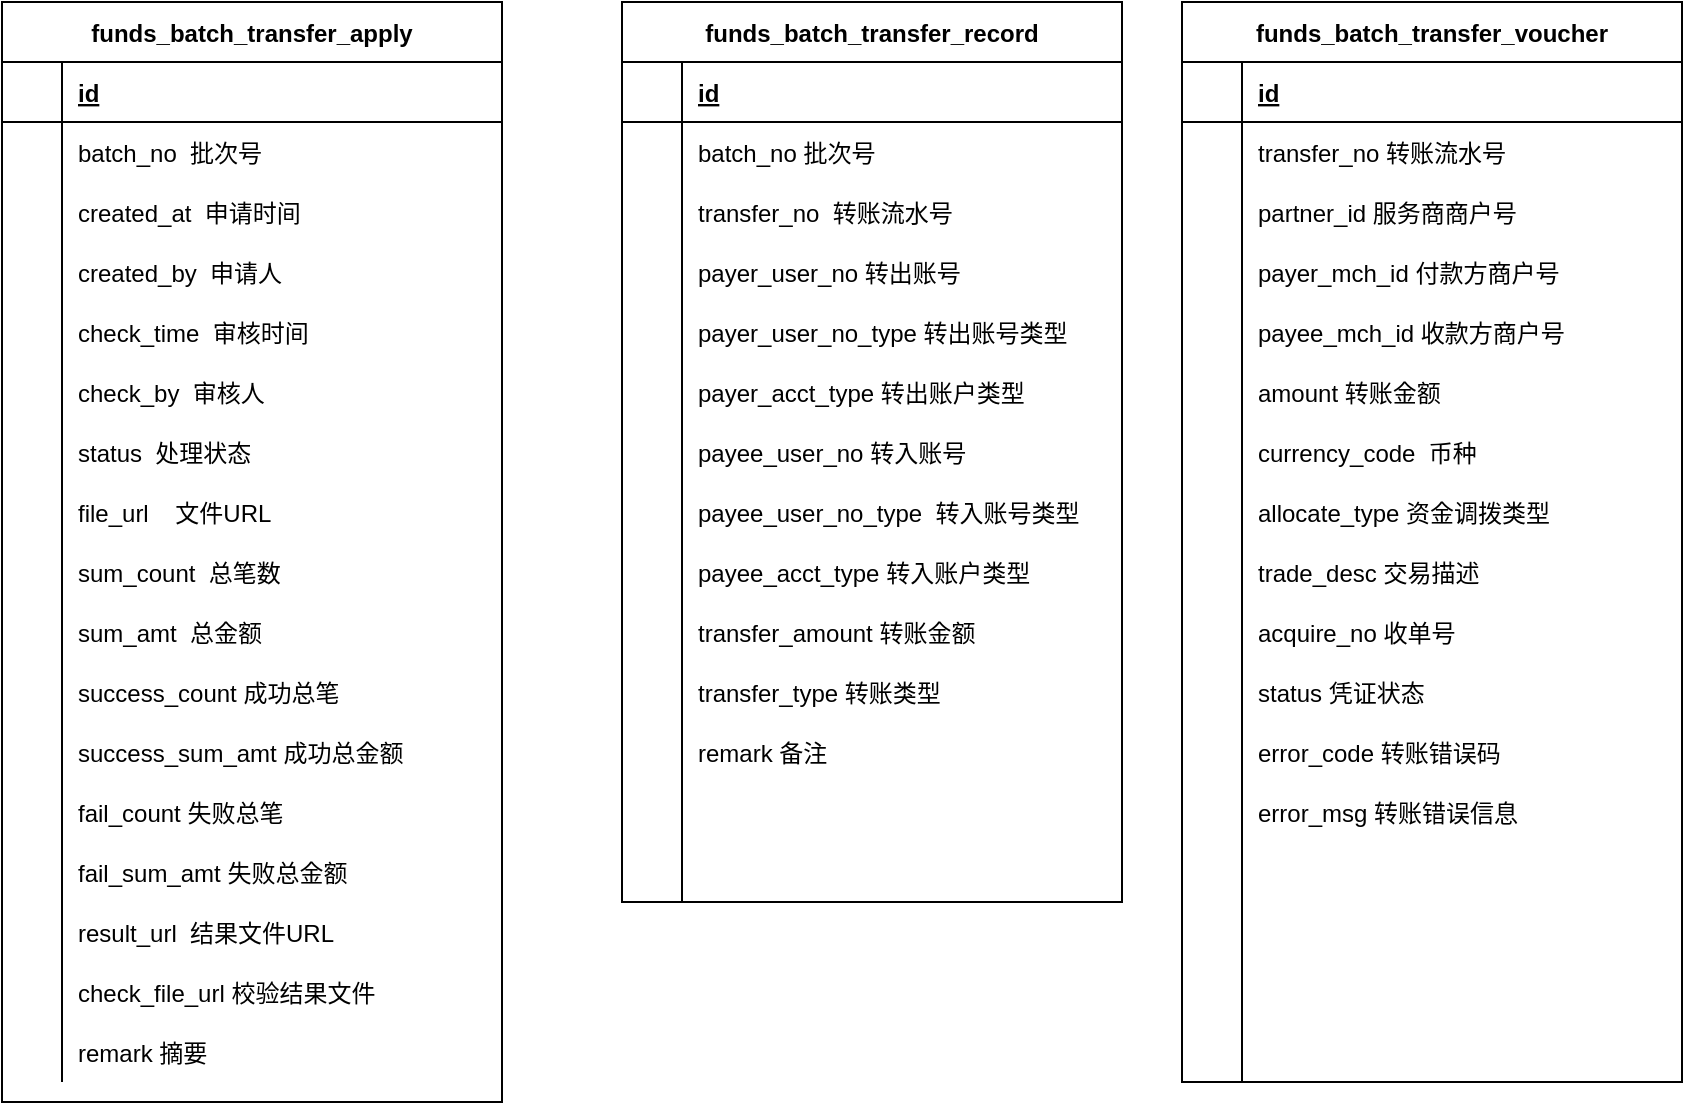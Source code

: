 <mxfile version="13.7.9" type="github">
  <diagram id="R2lEEEUBdFMjLlhIrx00" name="Page-1">
    <mxGraphModel dx="1113" dy="654" grid="1" gridSize="10" guides="1" tooltips="1" connect="1" arrows="1" fold="1" page="1" pageScale="1" pageWidth="850" pageHeight="1100" math="0" shadow="0" extFonts="Permanent Marker^https://fonts.googleapis.com/css?family=Permanent+Marker">
      <root>
        <mxCell id="0" />
        <mxCell id="1" parent="0" />
        <mxCell id="C-vyLk0tnHw3VtMMgP7b-23" value="funds_batch_transfer_apply" style="shape=table;startSize=30;container=1;collapsible=1;childLayout=tableLayout;fixedRows=1;rowLines=0;fontStyle=1;align=center;resizeLast=1;" parent="1" vertex="1">
          <mxGeometry x="80" y="60" width="250" height="550" as="geometry">
            <mxRectangle x="120" y="120" width="190" height="30" as="alternateBounds" />
          </mxGeometry>
        </mxCell>
        <mxCell id="C-vyLk0tnHw3VtMMgP7b-24" value="" style="shape=partialRectangle;collapsible=0;dropTarget=0;pointerEvents=0;fillColor=none;points=[[0,0.5],[1,0.5]];portConstraint=eastwest;top=0;left=0;right=0;bottom=1;" parent="C-vyLk0tnHw3VtMMgP7b-23" vertex="1">
          <mxGeometry y="30" width="250" height="30" as="geometry" />
        </mxCell>
        <mxCell id="C-vyLk0tnHw3VtMMgP7b-25" value="" style="shape=partialRectangle;overflow=hidden;connectable=0;fillColor=none;top=0;left=0;bottom=0;right=0;fontStyle=1;" parent="C-vyLk0tnHw3VtMMgP7b-24" vertex="1">
          <mxGeometry width="30" height="30" as="geometry" />
        </mxCell>
        <mxCell id="C-vyLk0tnHw3VtMMgP7b-26" value="id" style="shape=partialRectangle;overflow=hidden;connectable=0;fillColor=none;top=0;left=0;bottom=0;right=0;align=left;spacingLeft=6;fontStyle=5;" parent="C-vyLk0tnHw3VtMMgP7b-24" vertex="1">
          <mxGeometry x="30" width="220" height="30" as="geometry" />
        </mxCell>
        <mxCell id="C-vyLk0tnHw3VtMMgP7b-27" value="" style="shape=partialRectangle;collapsible=0;dropTarget=0;pointerEvents=0;fillColor=none;points=[[0,0.5],[1,0.5]];portConstraint=eastwest;top=0;left=0;right=0;bottom=0;" parent="C-vyLk0tnHw3VtMMgP7b-23" vertex="1">
          <mxGeometry y="60" width="250" height="30" as="geometry" />
        </mxCell>
        <mxCell id="C-vyLk0tnHw3VtMMgP7b-28" value="" style="shape=partialRectangle;overflow=hidden;connectable=0;fillColor=none;top=0;left=0;bottom=0;right=0;" parent="C-vyLk0tnHw3VtMMgP7b-27" vertex="1">
          <mxGeometry width="30" height="30" as="geometry" />
        </mxCell>
        <mxCell id="C-vyLk0tnHw3VtMMgP7b-29" value="batch_no  批次号" style="shape=partialRectangle;overflow=hidden;connectable=0;fillColor=none;top=0;left=0;bottom=0;right=0;align=left;spacingLeft=6;" parent="C-vyLk0tnHw3VtMMgP7b-27" vertex="1">
          <mxGeometry x="30" width="220" height="30" as="geometry" />
        </mxCell>
        <mxCell id="iPe39iclxT0ddSJGO0Eg-7" value="" style="shape=partialRectangle;collapsible=0;dropTarget=0;pointerEvents=0;fillColor=none;top=0;left=0;bottom=0;right=0;points=[[0,0.5],[1,0.5]];portConstraint=eastwest;" parent="C-vyLk0tnHw3VtMMgP7b-23" vertex="1">
          <mxGeometry y="90" width="250" height="30" as="geometry" />
        </mxCell>
        <mxCell id="iPe39iclxT0ddSJGO0Eg-8" value="" style="shape=partialRectangle;connectable=0;fillColor=none;top=0;left=0;bottom=0;right=0;editable=1;overflow=hidden;" parent="iPe39iclxT0ddSJGO0Eg-7" vertex="1">
          <mxGeometry width="30" height="30" as="geometry" />
        </mxCell>
        <mxCell id="iPe39iclxT0ddSJGO0Eg-9" value="created_at  申请时间" style="shape=partialRectangle;connectable=0;fillColor=none;top=0;left=0;bottom=0;right=0;align=left;spacingLeft=6;overflow=hidden;" parent="iPe39iclxT0ddSJGO0Eg-7" vertex="1">
          <mxGeometry x="30" width="220" height="30" as="geometry" />
        </mxCell>
        <mxCell id="iPe39iclxT0ddSJGO0Eg-15" value="" style="shape=partialRectangle;collapsible=0;dropTarget=0;pointerEvents=0;fillColor=none;top=0;left=0;bottom=0;right=0;points=[[0,0.5],[1,0.5]];portConstraint=eastwest;" parent="C-vyLk0tnHw3VtMMgP7b-23" vertex="1">
          <mxGeometry y="120" width="250" height="30" as="geometry" />
        </mxCell>
        <mxCell id="iPe39iclxT0ddSJGO0Eg-16" value="" style="shape=partialRectangle;connectable=0;fillColor=none;top=0;left=0;bottom=0;right=0;editable=1;overflow=hidden;" parent="iPe39iclxT0ddSJGO0Eg-15" vertex="1">
          <mxGeometry width="30" height="30" as="geometry" />
        </mxCell>
        <mxCell id="iPe39iclxT0ddSJGO0Eg-17" value="created_by  申请人" style="shape=partialRectangle;connectable=0;fillColor=none;top=0;left=0;bottom=0;right=0;align=left;spacingLeft=6;overflow=hidden;" parent="iPe39iclxT0ddSJGO0Eg-15" vertex="1">
          <mxGeometry x="30" width="220" height="30" as="geometry" />
        </mxCell>
        <mxCell id="iPe39iclxT0ddSJGO0Eg-18" value="" style="shape=partialRectangle;collapsible=0;dropTarget=0;pointerEvents=0;fillColor=none;top=0;left=0;bottom=0;right=0;points=[[0,0.5],[1,0.5]];portConstraint=eastwest;" parent="C-vyLk0tnHw3VtMMgP7b-23" vertex="1">
          <mxGeometry y="150" width="250" height="30" as="geometry" />
        </mxCell>
        <mxCell id="iPe39iclxT0ddSJGO0Eg-19" value="" style="shape=partialRectangle;connectable=0;fillColor=none;top=0;left=0;bottom=0;right=0;editable=1;overflow=hidden;" parent="iPe39iclxT0ddSJGO0Eg-18" vertex="1">
          <mxGeometry width="30" height="30" as="geometry" />
        </mxCell>
        <mxCell id="iPe39iclxT0ddSJGO0Eg-20" value="check_time  审核时间" style="shape=partialRectangle;connectable=0;fillColor=none;top=0;left=0;bottom=0;right=0;align=left;spacingLeft=6;overflow=hidden;" parent="iPe39iclxT0ddSJGO0Eg-18" vertex="1">
          <mxGeometry x="30" width="220" height="30" as="geometry" />
        </mxCell>
        <mxCell id="iPe39iclxT0ddSJGO0Eg-25" value="" style="shape=partialRectangle;collapsible=0;dropTarget=0;pointerEvents=0;fillColor=none;top=0;left=0;bottom=0;right=0;points=[[0,0.5],[1,0.5]];portConstraint=eastwest;" parent="C-vyLk0tnHw3VtMMgP7b-23" vertex="1">
          <mxGeometry y="180" width="250" height="30" as="geometry" />
        </mxCell>
        <mxCell id="iPe39iclxT0ddSJGO0Eg-26" value="" style="shape=partialRectangle;connectable=0;fillColor=none;top=0;left=0;bottom=0;right=0;editable=1;overflow=hidden;" parent="iPe39iclxT0ddSJGO0Eg-25" vertex="1">
          <mxGeometry width="30" height="30" as="geometry" />
        </mxCell>
        <mxCell id="iPe39iclxT0ddSJGO0Eg-27" value="check_by  审核人" style="shape=partialRectangle;connectable=0;fillColor=none;top=0;left=0;bottom=0;right=0;align=left;spacingLeft=6;overflow=hidden;" parent="iPe39iclxT0ddSJGO0Eg-25" vertex="1">
          <mxGeometry x="30" width="220" height="30" as="geometry" />
        </mxCell>
        <mxCell id="iPe39iclxT0ddSJGO0Eg-28" value="" style="shape=partialRectangle;collapsible=0;dropTarget=0;pointerEvents=0;fillColor=none;top=0;left=0;bottom=0;right=0;points=[[0,0.5],[1,0.5]];portConstraint=eastwest;" parent="C-vyLk0tnHw3VtMMgP7b-23" vertex="1">
          <mxGeometry y="210" width="250" height="30" as="geometry" />
        </mxCell>
        <mxCell id="iPe39iclxT0ddSJGO0Eg-29" value="" style="shape=partialRectangle;connectable=0;fillColor=none;top=0;left=0;bottom=0;right=0;editable=1;overflow=hidden;" parent="iPe39iclxT0ddSJGO0Eg-28" vertex="1">
          <mxGeometry width="30" height="30" as="geometry" />
        </mxCell>
        <mxCell id="iPe39iclxT0ddSJGO0Eg-30" value="status  处理状态" style="shape=partialRectangle;connectable=0;fillColor=none;top=0;left=0;bottom=0;right=0;align=left;spacingLeft=6;overflow=hidden;" parent="iPe39iclxT0ddSJGO0Eg-28" vertex="1">
          <mxGeometry x="30" width="220" height="30" as="geometry" />
        </mxCell>
        <mxCell id="iPe39iclxT0ddSJGO0Eg-31" value="" style="shape=partialRectangle;collapsible=0;dropTarget=0;pointerEvents=0;fillColor=none;top=0;left=0;bottom=0;right=0;points=[[0,0.5],[1,0.5]];portConstraint=eastwest;" parent="C-vyLk0tnHw3VtMMgP7b-23" vertex="1">
          <mxGeometry y="240" width="250" height="30" as="geometry" />
        </mxCell>
        <mxCell id="iPe39iclxT0ddSJGO0Eg-32" value="" style="shape=partialRectangle;connectable=0;fillColor=none;top=0;left=0;bottom=0;right=0;editable=1;overflow=hidden;" parent="iPe39iclxT0ddSJGO0Eg-31" vertex="1">
          <mxGeometry width="30" height="30" as="geometry" />
        </mxCell>
        <mxCell id="iPe39iclxT0ddSJGO0Eg-33" value="file_url    文件URL" style="shape=partialRectangle;connectable=0;fillColor=none;top=0;left=0;bottom=0;right=0;align=left;spacingLeft=6;overflow=hidden;" parent="iPe39iclxT0ddSJGO0Eg-31" vertex="1">
          <mxGeometry x="30" width="220" height="30" as="geometry" />
        </mxCell>
        <mxCell id="iPe39iclxT0ddSJGO0Eg-34" value="" style="shape=partialRectangle;collapsible=0;dropTarget=0;pointerEvents=0;fillColor=none;top=0;left=0;bottom=0;right=0;points=[[0,0.5],[1,0.5]];portConstraint=eastwest;" parent="C-vyLk0tnHw3VtMMgP7b-23" vertex="1">
          <mxGeometry y="270" width="250" height="30" as="geometry" />
        </mxCell>
        <mxCell id="iPe39iclxT0ddSJGO0Eg-35" value="" style="shape=partialRectangle;connectable=0;fillColor=none;top=0;left=0;bottom=0;right=0;editable=1;overflow=hidden;" parent="iPe39iclxT0ddSJGO0Eg-34" vertex="1">
          <mxGeometry width="30" height="30" as="geometry" />
        </mxCell>
        <mxCell id="iPe39iclxT0ddSJGO0Eg-36" value="sum_count  总笔数" style="shape=partialRectangle;connectable=0;fillColor=none;top=0;left=0;bottom=0;right=0;align=left;spacingLeft=6;overflow=hidden;" parent="iPe39iclxT0ddSJGO0Eg-34" vertex="1">
          <mxGeometry x="30" width="220" height="30" as="geometry" />
        </mxCell>
        <mxCell id="iPe39iclxT0ddSJGO0Eg-37" value="" style="shape=partialRectangle;collapsible=0;dropTarget=0;pointerEvents=0;fillColor=none;top=0;left=0;bottom=0;right=0;points=[[0,0.5],[1,0.5]];portConstraint=eastwest;" parent="C-vyLk0tnHw3VtMMgP7b-23" vertex="1">
          <mxGeometry y="300" width="250" height="30" as="geometry" />
        </mxCell>
        <mxCell id="iPe39iclxT0ddSJGO0Eg-38" value="" style="shape=partialRectangle;connectable=0;fillColor=none;top=0;left=0;bottom=0;right=0;editable=1;overflow=hidden;" parent="iPe39iclxT0ddSJGO0Eg-37" vertex="1">
          <mxGeometry width="30" height="30" as="geometry" />
        </mxCell>
        <mxCell id="iPe39iclxT0ddSJGO0Eg-39" value="sum_amt  总金额" style="shape=partialRectangle;connectable=0;fillColor=none;top=0;left=0;bottom=0;right=0;align=left;spacingLeft=6;overflow=hidden;" parent="iPe39iclxT0ddSJGO0Eg-37" vertex="1">
          <mxGeometry x="30" width="220" height="30" as="geometry" />
        </mxCell>
        <mxCell id="iPe39iclxT0ddSJGO0Eg-129" value="" style="shape=partialRectangle;collapsible=0;dropTarget=0;pointerEvents=0;fillColor=none;top=0;left=0;bottom=0;right=0;points=[[0,0.5],[1,0.5]];portConstraint=eastwest;" parent="C-vyLk0tnHw3VtMMgP7b-23" vertex="1">
          <mxGeometry y="330" width="250" height="30" as="geometry" />
        </mxCell>
        <mxCell id="iPe39iclxT0ddSJGO0Eg-130" value="" style="shape=partialRectangle;connectable=0;fillColor=none;top=0;left=0;bottom=0;right=0;editable=1;overflow=hidden;" parent="iPe39iclxT0ddSJGO0Eg-129" vertex="1">
          <mxGeometry width="30" height="30" as="geometry" />
        </mxCell>
        <mxCell id="iPe39iclxT0ddSJGO0Eg-131" value="success_count 成功总笔" style="shape=partialRectangle;connectable=0;fillColor=none;top=0;left=0;bottom=0;right=0;align=left;spacingLeft=6;overflow=hidden;" parent="iPe39iclxT0ddSJGO0Eg-129" vertex="1">
          <mxGeometry x="30" width="220" height="30" as="geometry" />
        </mxCell>
        <mxCell id="iPe39iclxT0ddSJGO0Eg-132" value="" style="shape=partialRectangle;collapsible=0;dropTarget=0;pointerEvents=0;fillColor=none;top=0;left=0;bottom=0;right=0;points=[[0,0.5],[1,0.5]];portConstraint=eastwest;" parent="C-vyLk0tnHw3VtMMgP7b-23" vertex="1">
          <mxGeometry y="360" width="250" height="30" as="geometry" />
        </mxCell>
        <mxCell id="iPe39iclxT0ddSJGO0Eg-133" value="" style="shape=partialRectangle;connectable=0;fillColor=none;top=0;left=0;bottom=0;right=0;editable=1;overflow=hidden;" parent="iPe39iclxT0ddSJGO0Eg-132" vertex="1">
          <mxGeometry width="30" height="30" as="geometry" />
        </mxCell>
        <mxCell id="iPe39iclxT0ddSJGO0Eg-134" value="success_sum_amt 成功总金额" style="shape=partialRectangle;connectable=0;fillColor=none;top=0;left=0;bottom=0;right=0;align=left;spacingLeft=6;overflow=hidden;" parent="iPe39iclxT0ddSJGO0Eg-132" vertex="1">
          <mxGeometry x="30" width="220" height="30" as="geometry" />
        </mxCell>
        <mxCell id="iPe39iclxT0ddSJGO0Eg-135" value="" style="shape=partialRectangle;collapsible=0;dropTarget=0;pointerEvents=0;fillColor=none;top=0;left=0;bottom=0;right=0;points=[[0,0.5],[1,0.5]];portConstraint=eastwest;" parent="C-vyLk0tnHw3VtMMgP7b-23" vertex="1">
          <mxGeometry y="390" width="250" height="30" as="geometry" />
        </mxCell>
        <mxCell id="iPe39iclxT0ddSJGO0Eg-136" value="" style="shape=partialRectangle;connectable=0;fillColor=none;top=0;left=0;bottom=0;right=0;editable=1;overflow=hidden;" parent="iPe39iclxT0ddSJGO0Eg-135" vertex="1">
          <mxGeometry width="30" height="30" as="geometry" />
        </mxCell>
        <mxCell id="iPe39iclxT0ddSJGO0Eg-137" value="fail_count 失败总笔" style="shape=partialRectangle;connectable=0;fillColor=none;top=0;left=0;bottom=0;right=0;align=left;spacingLeft=6;overflow=hidden;" parent="iPe39iclxT0ddSJGO0Eg-135" vertex="1">
          <mxGeometry x="30" width="220" height="30" as="geometry" />
        </mxCell>
        <mxCell id="iPe39iclxT0ddSJGO0Eg-138" value="" style="shape=partialRectangle;collapsible=0;dropTarget=0;pointerEvents=0;fillColor=none;top=0;left=0;bottom=0;right=0;points=[[0,0.5],[1,0.5]];portConstraint=eastwest;" parent="C-vyLk0tnHw3VtMMgP7b-23" vertex="1">
          <mxGeometry y="420" width="250" height="30" as="geometry" />
        </mxCell>
        <mxCell id="iPe39iclxT0ddSJGO0Eg-139" value="" style="shape=partialRectangle;connectable=0;fillColor=none;top=0;left=0;bottom=0;right=0;editable=1;overflow=hidden;" parent="iPe39iclxT0ddSJGO0Eg-138" vertex="1">
          <mxGeometry width="30" height="30" as="geometry" />
        </mxCell>
        <mxCell id="iPe39iclxT0ddSJGO0Eg-140" value="fail_sum_amt 失败总金额" style="shape=partialRectangle;connectable=0;fillColor=none;top=0;left=0;bottom=0;right=0;align=left;spacingLeft=6;overflow=hidden;" parent="iPe39iclxT0ddSJGO0Eg-138" vertex="1">
          <mxGeometry x="30" width="220" height="30" as="geometry" />
        </mxCell>
        <mxCell id="iPe39iclxT0ddSJGO0Eg-40" value="" style="shape=partialRectangle;collapsible=0;dropTarget=0;pointerEvents=0;fillColor=none;top=0;left=0;bottom=0;right=0;points=[[0,0.5],[1,0.5]];portConstraint=eastwest;" parent="C-vyLk0tnHw3VtMMgP7b-23" vertex="1">
          <mxGeometry y="450" width="250" height="30" as="geometry" />
        </mxCell>
        <mxCell id="iPe39iclxT0ddSJGO0Eg-41" value="" style="shape=partialRectangle;connectable=0;fillColor=none;top=0;left=0;bottom=0;right=0;editable=1;overflow=hidden;" parent="iPe39iclxT0ddSJGO0Eg-40" vertex="1">
          <mxGeometry width="30" height="30" as="geometry" />
        </mxCell>
        <mxCell id="iPe39iclxT0ddSJGO0Eg-42" value="result_url  结果文件URL" style="shape=partialRectangle;connectable=0;fillColor=none;top=0;left=0;bottom=0;right=0;align=left;spacingLeft=6;overflow=hidden;" parent="iPe39iclxT0ddSJGO0Eg-40" vertex="1">
          <mxGeometry x="30" width="220" height="30" as="geometry" />
        </mxCell>
        <mxCell id="T5TAU00CoAL-GJktnxAF-1" value="" style="shape=partialRectangle;collapsible=0;dropTarget=0;pointerEvents=0;fillColor=none;top=0;left=0;bottom=0;right=0;points=[[0,0.5],[1,0.5]];portConstraint=eastwest;" vertex="1" parent="C-vyLk0tnHw3VtMMgP7b-23">
          <mxGeometry y="480" width="250" height="30" as="geometry" />
        </mxCell>
        <mxCell id="T5TAU00CoAL-GJktnxAF-2" value="" style="shape=partialRectangle;connectable=0;fillColor=none;top=0;left=0;bottom=0;right=0;editable=1;overflow=hidden;" vertex="1" parent="T5TAU00CoAL-GJktnxAF-1">
          <mxGeometry width="30" height="30" as="geometry" />
        </mxCell>
        <mxCell id="T5TAU00CoAL-GJktnxAF-3" value="check_file_url 校验结果文件" style="shape=partialRectangle;connectable=0;fillColor=none;top=0;left=0;bottom=0;right=0;align=left;spacingLeft=6;overflow=hidden;" vertex="1" parent="T5TAU00CoAL-GJktnxAF-1">
          <mxGeometry x="30" width="220" height="30" as="geometry" />
        </mxCell>
        <mxCell id="T5TAU00CoAL-GJktnxAF-4" value="" style="shape=partialRectangle;collapsible=0;dropTarget=0;pointerEvents=0;fillColor=none;top=0;left=0;bottom=0;right=0;points=[[0,0.5],[1,0.5]];portConstraint=eastwest;" vertex="1" parent="C-vyLk0tnHw3VtMMgP7b-23">
          <mxGeometry y="510" width="250" height="30" as="geometry" />
        </mxCell>
        <mxCell id="T5TAU00CoAL-GJktnxAF-5" value="" style="shape=partialRectangle;connectable=0;fillColor=none;top=0;left=0;bottom=0;right=0;editable=1;overflow=hidden;" vertex="1" parent="T5TAU00CoAL-GJktnxAF-4">
          <mxGeometry width="30" height="30" as="geometry" />
        </mxCell>
        <mxCell id="T5TAU00CoAL-GJktnxAF-6" value="remark 摘要" style="shape=partialRectangle;connectable=0;fillColor=none;top=0;left=0;bottom=0;right=0;align=left;spacingLeft=6;overflow=hidden;" vertex="1" parent="T5TAU00CoAL-GJktnxAF-4">
          <mxGeometry x="30" width="220" height="30" as="geometry" />
        </mxCell>
        <mxCell id="C-vyLk0tnHw3VtMMgP7b-2" value="funds_batch_transfer_record" style="shape=table;startSize=30;container=1;collapsible=1;childLayout=tableLayout;fixedRows=1;rowLines=0;fontStyle=1;align=center;resizeLast=1;" parent="1" vertex="1">
          <mxGeometry x="390" y="60" width="250" height="450" as="geometry" />
        </mxCell>
        <mxCell id="C-vyLk0tnHw3VtMMgP7b-3" value="" style="shape=partialRectangle;collapsible=0;dropTarget=0;pointerEvents=0;fillColor=none;points=[[0,0.5],[1,0.5]];portConstraint=eastwest;top=0;left=0;right=0;bottom=1;" parent="C-vyLk0tnHw3VtMMgP7b-2" vertex="1">
          <mxGeometry y="30" width="250" height="30" as="geometry" />
        </mxCell>
        <mxCell id="C-vyLk0tnHw3VtMMgP7b-4" value="" style="shape=partialRectangle;overflow=hidden;connectable=0;fillColor=none;top=0;left=0;bottom=0;right=0;fontStyle=1;" parent="C-vyLk0tnHw3VtMMgP7b-3" vertex="1">
          <mxGeometry width="30" height="30" as="geometry" />
        </mxCell>
        <mxCell id="C-vyLk0tnHw3VtMMgP7b-5" value="id" style="shape=partialRectangle;overflow=hidden;connectable=0;fillColor=none;top=0;left=0;bottom=0;right=0;align=left;spacingLeft=6;fontStyle=5;" parent="C-vyLk0tnHw3VtMMgP7b-3" vertex="1">
          <mxGeometry x="30" width="220" height="30" as="geometry" />
        </mxCell>
        <mxCell id="C-vyLk0tnHw3VtMMgP7b-6" value="" style="shape=partialRectangle;collapsible=0;dropTarget=0;pointerEvents=0;fillColor=none;points=[[0,0.5],[1,0.5]];portConstraint=eastwest;top=0;left=0;right=0;bottom=0;" parent="C-vyLk0tnHw3VtMMgP7b-2" vertex="1">
          <mxGeometry y="60" width="250" height="30" as="geometry" />
        </mxCell>
        <mxCell id="C-vyLk0tnHw3VtMMgP7b-7" value="" style="shape=partialRectangle;overflow=hidden;connectable=0;fillColor=none;top=0;left=0;bottom=0;right=0;" parent="C-vyLk0tnHw3VtMMgP7b-6" vertex="1">
          <mxGeometry width="30" height="30" as="geometry" />
        </mxCell>
        <mxCell id="C-vyLk0tnHw3VtMMgP7b-8" value="batch_no 批次号" style="shape=partialRectangle;overflow=hidden;connectable=0;fillColor=none;top=0;left=0;bottom=0;right=0;align=left;spacingLeft=6;" parent="C-vyLk0tnHw3VtMMgP7b-6" vertex="1">
          <mxGeometry x="30" width="220" height="30" as="geometry" />
        </mxCell>
        <mxCell id="C-vyLk0tnHw3VtMMgP7b-9" value="" style="shape=partialRectangle;collapsible=0;dropTarget=0;pointerEvents=0;fillColor=none;points=[[0,0.5],[1,0.5]];portConstraint=eastwest;top=0;left=0;right=0;bottom=0;" parent="C-vyLk0tnHw3VtMMgP7b-2" vertex="1">
          <mxGeometry y="90" width="250" height="30" as="geometry" />
        </mxCell>
        <mxCell id="C-vyLk0tnHw3VtMMgP7b-10" value="" style="shape=partialRectangle;overflow=hidden;connectable=0;fillColor=none;top=0;left=0;bottom=0;right=0;" parent="C-vyLk0tnHw3VtMMgP7b-9" vertex="1">
          <mxGeometry width="30" height="30" as="geometry" />
        </mxCell>
        <mxCell id="C-vyLk0tnHw3VtMMgP7b-11" value="transfer_no  转账流水号" style="shape=partialRectangle;overflow=hidden;connectable=0;fillColor=none;top=0;left=0;bottom=0;right=0;align=left;spacingLeft=6;" parent="C-vyLk0tnHw3VtMMgP7b-9" vertex="1">
          <mxGeometry x="30" width="220" height="30" as="geometry" />
        </mxCell>
        <mxCell id="iPe39iclxT0ddSJGO0Eg-50" value="" style="shape=partialRectangle;collapsible=0;dropTarget=0;pointerEvents=0;fillColor=none;top=0;left=0;bottom=0;right=0;points=[[0,0.5],[1,0.5]];portConstraint=eastwest;" parent="C-vyLk0tnHw3VtMMgP7b-2" vertex="1">
          <mxGeometry y="120" width="250" height="30" as="geometry" />
        </mxCell>
        <mxCell id="iPe39iclxT0ddSJGO0Eg-51" value="" style="shape=partialRectangle;connectable=0;fillColor=none;top=0;left=0;bottom=0;right=0;editable=1;overflow=hidden;" parent="iPe39iclxT0ddSJGO0Eg-50" vertex="1">
          <mxGeometry width="30" height="30" as="geometry" />
        </mxCell>
        <mxCell id="iPe39iclxT0ddSJGO0Eg-52" value="payer_user_no 转出账号" style="shape=partialRectangle;connectable=0;fillColor=none;top=0;left=0;bottom=0;right=0;align=left;spacingLeft=6;overflow=hidden;" parent="iPe39iclxT0ddSJGO0Eg-50" vertex="1">
          <mxGeometry x="30" width="220" height="30" as="geometry" />
        </mxCell>
        <mxCell id="iPe39iclxT0ddSJGO0Eg-53" value="" style="shape=partialRectangle;collapsible=0;dropTarget=0;pointerEvents=0;fillColor=none;top=0;left=0;bottom=0;right=0;points=[[0,0.5],[1,0.5]];portConstraint=eastwest;" parent="C-vyLk0tnHw3VtMMgP7b-2" vertex="1">
          <mxGeometry y="150" width="250" height="30" as="geometry" />
        </mxCell>
        <mxCell id="iPe39iclxT0ddSJGO0Eg-54" value="" style="shape=partialRectangle;connectable=0;fillColor=none;top=0;left=0;bottom=0;right=0;editable=1;overflow=hidden;" parent="iPe39iclxT0ddSJGO0Eg-53" vertex="1">
          <mxGeometry width="30" height="30" as="geometry" />
        </mxCell>
        <mxCell id="iPe39iclxT0ddSJGO0Eg-55" value="payer_user_no_type 转出账号类型" style="shape=partialRectangle;connectable=0;fillColor=none;top=0;left=0;bottom=0;right=0;align=left;spacingLeft=6;overflow=hidden;" parent="iPe39iclxT0ddSJGO0Eg-53" vertex="1">
          <mxGeometry x="30" width="220" height="30" as="geometry" />
        </mxCell>
        <mxCell id="iPe39iclxT0ddSJGO0Eg-56" value="" style="shape=partialRectangle;collapsible=0;dropTarget=0;pointerEvents=0;fillColor=none;top=0;left=0;bottom=0;right=0;points=[[0,0.5],[1,0.5]];portConstraint=eastwest;" parent="C-vyLk0tnHw3VtMMgP7b-2" vertex="1">
          <mxGeometry y="180" width="250" height="30" as="geometry" />
        </mxCell>
        <mxCell id="iPe39iclxT0ddSJGO0Eg-57" value="" style="shape=partialRectangle;connectable=0;fillColor=none;top=0;left=0;bottom=0;right=0;editable=1;overflow=hidden;" parent="iPe39iclxT0ddSJGO0Eg-56" vertex="1">
          <mxGeometry width="30" height="30" as="geometry" />
        </mxCell>
        <mxCell id="iPe39iclxT0ddSJGO0Eg-58" value="payer_acct_type 转出账户类型" style="shape=partialRectangle;connectable=0;fillColor=none;top=0;left=0;bottom=0;right=0;align=left;spacingLeft=6;overflow=hidden;" parent="iPe39iclxT0ddSJGO0Eg-56" vertex="1">
          <mxGeometry x="30" width="220" height="30" as="geometry" />
        </mxCell>
        <mxCell id="iPe39iclxT0ddSJGO0Eg-59" value="" style="shape=partialRectangle;collapsible=0;dropTarget=0;pointerEvents=0;fillColor=none;top=0;left=0;bottom=0;right=0;points=[[0,0.5],[1,0.5]];portConstraint=eastwest;" parent="C-vyLk0tnHw3VtMMgP7b-2" vertex="1">
          <mxGeometry y="210" width="250" height="30" as="geometry" />
        </mxCell>
        <mxCell id="iPe39iclxT0ddSJGO0Eg-60" value="" style="shape=partialRectangle;connectable=0;fillColor=none;top=0;left=0;bottom=0;right=0;editable=1;overflow=hidden;" parent="iPe39iclxT0ddSJGO0Eg-59" vertex="1">
          <mxGeometry width="30" height="30" as="geometry" />
        </mxCell>
        <mxCell id="iPe39iclxT0ddSJGO0Eg-61" value="payee_user_no 转入账号" style="shape=partialRectangle;connectable=0;fillColor=none;top=0;left=0;bottom=0;right=0;align=left;spacingLeft=6;overflow=hidden;" parent="iPe39iclxT0ddSJGO0Eg-59" vertex="1">
          <mxGeometry x="30" width="220" height="30" as="geometry" />
        </mxCell>
        <mxCell id="iPe39iclxT0ddSJGO0Eg-62" value="" style="shape=partialRectangle;collapsible=0;dropTarget=0;pointerEvents=0;fillColor=none;top=0;left=0;bottom=0;right=0;points=[[0,0.5],[1,0.5]];portConstraint=eastwest;" parent="C-vyLk0tnHw3VtMMgP7b-2" vertex="1">
          <mxGeometry y="240" width="250" height="30" as="geometry" />
        </mxCell>
        <mxCell id="iPe39iclxT0ddSJGO0Eg-63" value="" style="shape=partialRectangle;connectable=0;fillColor=none;top=0;left=0;bottom=0;right=0;editable=1;overflow=hidden;" parent="iPe39iclxT0ddSJGO0Eg-62" vertex="1">
          <mxGeometry width="30" height="30" as="geometry" />
        </mxCell>
        <mxCell id="iPe39iclxT0ddSJGO0Eg-64" value="payee_user_no_type  转入账号类型" style="shape=partialRectangle;connectable=0;fillColor=none;top=0;left=0;bottom=0;right=0;align=left;spacingLeft=6;overflow=hidden;" parent="iPe39iclxT0ddSJGO0Eg-62" vertex="1">
          <mxGeometry x="30" width="220" height="30" as="geometry" />
        </mxCell>
        <mxCell id="iPe39iclxT0ddSJGO0Eg-65" value="" style="shape=partialRectangle;collapsible=0;dropTarget=0;pointerEvents=0;fillColor=none;top=0;left=0;bottom=0;right=0;points=[[0,0.5],[1,0.5]];portConstraint=eastwest;" parent="C-vyLk0tnHw3VtMMgP7b-2" vertex="1">
          <mxGeometry y="270" width="250" height="30" as="geometry" />
        </mxCell>
        <mxCell id="iPe39iclxT0ddSJGO0Eg-66" value="" style="shape=partialRectangle;connectable=0;fillColor=none;top=0;left=0;bottom=0;right=0;editable=1;overflow=hidden;" parent="iPe39iclxT0ddSJGO0Eg-65" vertex="1">
          <mxGeometry width="30" height="30" as="geometry" />
        </mxCell>
        <mxCell id="iPe39iclxT0ddSJGO0Eg-67" value="payee_acct_type 转入账户类型" style="shape=partialRectangle;connectable=0;fillColor=none;top=0;left=0;bottom=0;right=0;align=left;spacingLeft=6;overflow=hidden;" parent="iPe39iclxT0ddSJGO0Eg-65" vertex="1">
          <mxGeometry x="30" width="220" height="30" as="geometry" />
        </mxCell>
        <mxCell id="iPe39iclxT0ddSJGO0Eg-68" value="" style="shape=partialRectangle;collapsible=0;dropTarget=0;pointerEvents=0;fillColor=none;top=0;left=0;bottom=0;right=0;points=[[0,0.5],[1,0.5]];portConstraint=eastwest;" parent="C-vyLk0tnHw3VtMMgP7b-2" vertex="1">
          <mxGeometry y="300" width="250" height="30" as="geometry" />
        </mxCell>
        <mxCell id="iPe39iclxT0ddSJGO0Eg-69" value="" style="shape=partialRectangle;connectable=0;fillColor=none;top=0;left=0;bottom=0;right=0;editable=1;overflow=hidden;" parent="iPe39iclxT0ddSJGO0Eg-68" vertex="1">
          <mxGeometry width="30" height="30" as="geometry" />
        </mxCell>
        <mxCell id="iPe39iclxT0ddSJGO0Eg-70" value="transfer_amount 转账金额" style="shape=partialRectangle;connectable=0;fillColor=none;top=0;left=0;bottom=0;right=0;align=left;spacingLeft=6;overflow=hidden;" parent="iPe39iclxT0ddSJGO0Eg-68" vertex="1">
          <mxGeometry x="30" width="220" height="30" as="geometry" />
        </mxCell>
        <mxCell id="T5TAU00CoAL-GJktnxAF-7" value="" style="shape=partialRectangle;collapsible=0;dropTarget=0;pointerEvents=0;fillColor=none;top=0;left=0;bottom=0;right=0;points=[[0,0.5],[1,0.5]];portConstraint=eastwest;" vertex="1" parent="C-vyLk0tnHw3VtMMgP7b-2">
          <mxGeometry y="330" width="250" height="30" as="geometry" />
        </mxCell>
        <mxCell id="T5TAU00CoAL-GJktnxAF-8" value="" style="shape=partialRectangle;connectable=0;fillColor=none;top=0;left=0;bottom=0;right=0;editable=1;overflow=hidden;" vertex="1" parent="T5TAU00CoAL-GJktnxAF-7">
          <mxGeometry width="30" height="30" as="geometry" />
        </mxCell>
        <mxCell id="T5TAU00CoAL-GJktnxAF-9" value="transfer_type 转账类型" style="shape=partialRectangle;connectable=0;fillColor=none;top=0;left=0;bottom=0;right=0;align=left;spacingLeft=6;overflow=hidden;" vertex="1" parent="T5TAU00CoAL-GJktnxAF-7">
          <mxGeometry x="30" width="220" height="30" as="geometry" />
        </mxCell>
        <mxCell id="iPe39iclxT0ddSJGO0Eg-71" value="" style="shape=partialRectangle;collapsible=0;dropTarget=0;pointerEvents=0;fillColor=none;top=0;left=0;bottom=0;right=0;points=[[0,0.5],[1,0.5]];portConstraint=eastwest;" parent="C-vyLk0tnHw3VtMMgP7b-2" vertex="1">
          <mxGeometry y="360" width="250" height="30" as="geometry" />
        </mxCell>
        <mxCell id="iPe39iclxT0ddSJGO0Eg-72" value="" style="shape=partialRectangle;connectable=0;fillColor=none;top=0;left=0;bottom=0;right=0;editable=1;overflow=hidden;" parent="iPe39iclxT0ddSJGO0Eg-71" vertex="1">
          <mxGeometry width="30" height="30" as="geometry" />
        </mxCell>
        <mxCell id="iPe39iclxT0ddSJGO0Eg-73" value="remark 备注" style="shape=partialRectangle;connectable=0;fillColor=none;top=0;left=0;bottom=0;right=0;align=left;spacingLeft=6;overflow=hidden;" parent="iPe39iclxT0ddSJGO0Eg-71" vertex="1">
          <mxGeometry x="30" width="220" height="30" as="geometry" />
        </mxCell>
        <mxCell id="iPe39iclxT0ddSJGO0Eg-74" value="" style="shape=partialRectangle;collapsible=0;dropTarget=0;pointerEvents=0;fillColor=none;top=0;left=0;bottom=0;right=0;points=[[0,0.5],[1,0.5]];portConstraint=eastwest;" parent="C-vyLk0tnHw3VtMMgP7b-2" vertex="1">
          <mxGeometry y="390" width="250" height="30" as="geometry" />
        </mxCell>
        <mxCell id="iPe39iclxT0ddSJGO0Eg-75" value="" style="shape=partialRectangle;connectable=0;fillColor=none;top=0;left=0;bottom=0;right=0;editable=1;overflow=hidden;" parent="iPe39iclxT0ddSJGO0Eg-74" vertex="1">
          <mxGeometry width="30" height="30" as="geometry" />
        </mxCell>
        <mxCell id="iPe39iclxT0ddSJGO0Eg-76" value="" style="shape=partialRectangle;connectable=0;fillColor=none;top=0;left=0;bottom=0;right=0;align=left;spacingLeft=6;overflow=hidden;" parent="iPe39iclxT0ddSJGO0Eg-74" vertex="1">
          <mxGeometry x="30" width="220" height="30" as="geometry" />
        </mxCell>
        <mxCell id="iPe39iclxT0ddSJGO0Eg-77" value="" style="shape=partialRectangle;collapsible=0;dropTarget=0;pointerEvents=0;fillColor=none;top=0;left=0;bottom=0;right=0;points=[[0,0.5],[1,0.5]];portConstraint=eastwest;" parent="C-vyLk0tnHw3VtMMgP7b-2" vertex="1">
          <mxGeometry y="420" width="250" height="30" as="geometry" />
        </mxCell>
        <mxCell id="iPe39iclxT0ddSJGO0Eg-78" value="" style="shape=partialRectangle;connectable=0;fillColor=none;top=0;left=0;bottom=0;right=0;editable=1;overflow=hidden;" parent="iPe39iclxT0ddSJGO0Eg-77" vertex="1">
          <mxGeometry width="30" height="30" as="geometry" />
        </mxCell>
        <mxCell id="iPe39iclxT0ddSJGO0Eg-79" value="" style="shape=partialRectangle;connectable=0;fillColor=none;top=0;left=0;bottom=0;right=0;align=left;spacingLeft=6;overflow=hidden;" parent="iPe39iclxT0ddSJGO0Eg-77" vertex="1">
          <mxGeometry x="30" width="220" height="30" as="geometry" />
        </mxCell>
        <mxCell id="C-vyLk0tnHw3VtMMgP7b-13" value="funds_batch_transfer_voucher" style="shape=table;startSize=30;container=1;collapsible=1;childLayout=tableLayout;fixedRows=1;rowLines=0;fontStyle=1;align=center;resizeLast=1;" parent="1" vertex="1">
          <mxGeometry x="670" y="60" width="250" height="540" as="geometry" />
        </mxCell>
        <mxCell id="C-vyLk0tnHw3VtMMgP7b-14" value="" style="shape=partialRectangle;collapsible=0;dropTarget=0;pointerEvents=0;fillColor=none;points=[[0,0.5],[1,0.5]];portConstraint=eastwest;top=0;left=0;right=0;bottom=1;" parent="C-vyLk0tnHw3VtMMgP7b-13" vertex="1">
          <mxGeometry y="30" width="250" height="30" as="geometry" />
        </mxCell>
        <mxCell id="C-vyLk0tnHw3VtMMgP7b-15" value="" style="shape=partialRectangle;overflow=hidden;connectable=0;fillColor=none;top=0;left=0;bottom=0;right=0;fontStyle=1;" parent="C-vyLk0tnHw3VtMMgP7b-14" vertex="1">
          <mxGeometry width="30" height="30" as="geometry" />
        </mxCell>
        <mxCell id="C-vyLk0tnHw3VtMMgP7b-16" value="id" style="shape=partialRectangle;overflow=hidden;connectable=0;fillColor=none;top=0;left=0;bottom=0;right=0;align=left;spacingLeft=6;fontStyle=5;" parent="C-vyLk0tnHw3VtMMgP7b-14" vertex="1">
          <mxGeometry x="30" width="220" height="30" as="geometry" />
        </mxCell>
        <mxCell id="C-vyLk0tnHw3VtMMgP7b-17" value="" style="shape=partialRectangle;collapsible=0;dropTarget=0;pointerEvents=0;fillColor=none;points=[[0,0.5],[1,0.5]];portConstraint=eastwest;top=0;left=0;right=0;bottom=0;" parent="C-vyLk0tnHw3VtMMgP7b-13" vertex="1">
          <mxGeometry y="60" width="250" height="30" as="geometry" />
        </mxCell>
        <mxCell id="C-vyLk0tnHw3VtMMgP7b-18" value="" style="shape=partialRectangle;overflow=hidden;connectable=0;fillColor=none;top=0;left=0;bottom=0;right=0;" parent="C-vyLk0tnHw3VtMMgP7b-17" vertex="1">
          <mxGeometry width="30" height="30" as="geometry" />
        </mxCell>
        <mxCell id="C-vyLk0tnHw3VtMMgP7b-19" value="transfer_no 转账流水号" style="shape=partialRectangle;overflow=hidden;connectable=0;fillColor=none;top=0;left=0;bottom=0;right=0;align=left;spacingLeft=6;" parent="C-vyLk0tnHw3VtMMgP7b-17" vertex="1">
          <mxGeometry x="30" width="220" height="30" as="geometry" />
        </mxCell>
        <mxCell id="C-vyLk0tnHw3VtMMgP7b-20" value="" style="shape=partialRectangle;collapsible=0;dropTarget=0;pointerEvents=0;fillColor=none;points=[[0,0.5],[1,0.5]];portConstraint=eastwest;top=0;left=0;right=0;bottom=0;" parent="C-vyLk0tnHw3VtMMgP7b-13" vertex="1">
          <mxGeometry y="90" width="250" height="30" as="geometry" />
        </mxCell>
        <mxCell id="C-vyLk0tnHw3VtMMgP7b-21" value="" style="shape=partialRectangle;overflow=hidden;connectable=0;fillColor=none;top=0;left=0;bottom=0;right=0;" parent="C-vyLk0tnHw3VtMMgP7b-20" vertex="1">
          <mxGeometry width="30" height="30" as="geometry" />
        </mxCell>
        <mxCell id="C-vyLk0tnHw3VtMMgP7b-22" value="partner_id 服务商商户号" style="shape=partialRectangle;overflow=hidden;connectable=0;fillColor=none;top=0;left=0;bottom=0;right=0;align=left;spacingLeft=6;" parent="C-vyLk0tnHw3VtMMgP7b-20" vertex="1">
          <mxGeometry x="30" width="220" height="30" as="geometry" />
        </mxCell>
        <mxCell id="iPe39iclxT0ddSJGO0Eg-81" value="" style="shape=partialRectangle;collapsible=0;dropTarget=0;pointerEvents=0;fillColor=none;top=0;left=0;bottom=0;right=0;points=[[0,0.5],[1,0.5]];portConstraint=eastwest;" parent="C-vyLk0tnHw3VtMMgP7b-13" vertex="1">
          <mxGeometry y="120" width="250" height="30" as="geometry" />
        </mxCell>
        <mxCell id="iPe39iclxT0ddSJGO0Eg-82" value="" style="shape=partialRectangle;connectable=0;fillColor=none;top=0;left=0;bottom=0;right=0;editable=1;overflow=hidden;" parent="iPe39iclxT0ddSJGO0Eg-81" vertex="1">
          <mxGeometry width="30" height="30" as="geometry" />
        </mxCell>
        <mxCell id="iPe39iclxT0ddSJGO0Eg-83" value="payer_mch_id 付款方商户号" style="shape=partialRectangle;connectable=0;fillColor=none;top=0;left=0;bottom=0;right=0;align=left;spacingLeft=6;overflow=hidden;" parent="iPe39iclxT0ddSJGO0Eg-81" vertex="1">
          <mxGeometry x="30" width="220" height="30" as="geometry" />
        </mxCell>
        <mxCell id="iPe39iclxT0ddSJGO0Eg-87" value="" style="shape=partialRectangle;collapsible=0;dropTarget=0;pointerEvents=0;fillColor=none;top=0;left=0;bottom=0;right=0;points=[[0,0.5],[1,0.5]];portConstraint=eastwest;" parent="C-vyLk0tnHw3VtMMgP7b-13" vertex="1">
          <mxGeometry y="150" width="250" height="30" as="geometry" />
        </mxCell>
        <mxCell id="iPe39iclxT0ddSJGO0Eg-88" value="" style="shape=partialRectangle;connectable=0;fillColor=none;top=0;left=0;bottom=0;right=0;editable=1;overflow=hidden;" parent="iPe39iclxT0ddSJGO0Eg-87" vertex="1">
          <mxGeometry width="30" height="30" as="geometry" />
        </mxCell>
        <mxCell id="iPe39iclxT0ddSJGO0Eg-89" value="payee_mch_id 收款方商户号" style="shape=partialRectangle;connectable=0;fillColor=none;top=0;left=0;bottom=0;right=0;align=left;spacingLeft=6;overflow=hidden;" parent="iPe39iclxT0ddSJGO0Eg-87" vertex="1">
          <mxGeometry x="30" width="220" height="30" as="geometry" />
        </mxCell>
        <mxCell id="iPe39iclxT0ddSJGO0Eg-93" value="" style="shape=partialRectangle;collapsible=0;dropTarget=0;pointerEvents=0;fillColor=none;top=0;left=0;bottom=0;right=0;points=[[0,0.5],[1,0.5]];portConstraint=eastwest;" parent="C-vyLk0tnHw3VtMMgP7b-13" vertex="1">
          <mxGeometry y="180" width="250" height="30" as="geometry" />
        </mxCell>
        <mxCell id="iPe39iclxT0ddSJGO0Eg-94" value="" style="shape=partialRectangle;connectable=0;fillColor=none;top=0;left=0;bottom=0;right=0;editable=1;overflow=hidden;" parent="iPe39iclxT0ddSJGO0Eg-93" vertex="1">
          <mxGeometry width="30" height="30" as="geometry" />
        </mxCell>
        <mxCell id="iPe39iclxT0ddSJGO0Eg-95" value="amount 转账金额" style="shape=partialRectangle;connectable=0;fillColor=none;top=0;left=0;bottom=0;right=0;align=left;spacingLeft=6;overflow=hidden;" parent="iPe39iclxT0ddSJGO0Eg-93" vertex="1">
          <mxGeometry x="30" width="220" height="30" as="geometry" />
        </mxCell>
        <mxCell id="iPe39iclxT0ddSJGO0Eg-96" value="" style="shape=partialRectangle;collapsible=0;dropTarget=0;pointerEvents=0;fillColor=none;top=0;left=0;bottom=0;right=0;points=[[0,0.5],[1,0.5]];portConstraint=eastwest;" parent="C-vyLk0tnHw3VtMMgP7b-13" vertex="1">
          <mxGeometry y="210" width="250" height="30" as="geometry" />
        </mxCell>
        <mxCell id="iPe39iclxT0ddSJGO0Eg-97" value="" style="shape=partialRectangle;connectable=0;fillColor=none;top=0;left=0;bottom=0;right=0;editable=1;overflow=hidden;" parent="iPe39iclxT0ddSJGO0Eg-96" vertex="1">
          <mxGeometry width="30" height="30" as="geometry" />
        </mxCell>
        <mxCell id="iPe39iclxT0ddSJGO0Eg-98" value="currency_code  币种" style="shape=partialRectangle;connectable=0;fillColor=none;top=0;left=0;bottom=0;right=0;align=left;spacingLeft=6;overflow=hidden;" parent="iPe39iclxT0ddSJGO0Eg-96" vertex="1">
          <mxGeometry x="30" width="220" height="30" as="geometry" />
        </mxCell>
        <mxCell id="iPe39iclxT0ddSJGO0Eg-99" value="" style="shape=partialRectangle;collapsible=0;dropTarget=0;pointerEvents=0;fillColor=none;top=0;left=0;bottom=0;right=0;points=[[0,0.5],[1,0.5]];portConstraint=eastwest;" parent="C-vyLk0tnHw3VtMMgP7b-13" vertex="1">
          <mxGeometry y="240" width="250" height="30" as="geometry" />
        </mxCell>
        <mxCell id="iPe39iclxT0ddSJGO0Eg-100" value="" style="shape=partialRectangle;connectable=0;fillColor=none;top=0;left=0;bottom=0;right=0;editable=1;overflow=hidden;" parent="iPe39iclxT0ddSJGO0Eg-99" vertex="1">
          <mxGeometry width="30" height="30" as="geometry" />
        </mxCell>
        <mxCell id="iPe39iclxT0ddSJGO0Eg-101" value="allocate_type 资金调拨类型" style="shape=partialRectangle;connectable=0;fillColor=none;top=0;left=0;bottom=0;right=0;align=left;spacingLeft=6;overflow=hidden;" parent="iPe39iclxT0ddSJGO0Eg-99" vertex="1">
          <mxGeometry x="30" width="220" height="30" as="geometry" />
        </mxCell>
        <mxCell id="iPe39iclxT0ddSJGO0Eg-102" value="" style="shape=partialRectangle;collapsible=0;dropTarget=0;pointerEvents=0;fillColor=none;top=0;left=0;bottom=0;right=0;points=[[0,0.5],[1,0.5]];portConstraint=eastwest;" parent="C-vyLk0tnHw3VtMMgP7b-13" vertex="1">
          <mxGeometry y="270" width="250" height="30" as="geometry" />
        </mxCell>
        <mxCell id="iPe39iclxT0ddSJGO0Eg-103" value="" style="shape=partialRectangle;connectable=0;fillColor=none;top=0;left=0;bottom=0;right=0;editable=1;overflow=hidden;" parent="iPe39iclxT0ddSJGO0Eg-102" vertex="1">
          <mxGeometry width="30" height="30" as="geometry" />
        </mxCell>
        <mxCell id="iPe39iclxT0ddSJGO0Eg-104" value="trade_desc 交易描述" style="shape=partialRectangle;connectable=0;fillColor=none;top=0;left=0;bottom=0;right=0;align=left;spacingLeft=6;overflow=hidden;" parent="iPe39iclxT0ddSJGO0Eg-102" vertex="1">
          <mxGeometry x="30" width="220" height="30" as="geometry" />
        </mxCell>
        <mxCell id="iPe39iclxT0ddSJGO0Eg-105" value="" style="shape=partialRectangle;collapsible=0;dropTarget=0;pointerEvents=0;fillColor=none;top=0;left=0;bottom=0;right=0;points=[[0,0.5],[1,0.5]];portConstraint=eastwest;" parent="C-vyLk0tnHw3VtMMgP7b-13" vertex="1">
          <mxGeometry y="300" width="250" height="30" as="geometry" />
        </mxCell>
        <mxCell id="iPe39iclxT0ddSJGO0Eg-106" value="" style="shape=partialRectangle;connectable=0;fillColor=none;top=0;left=0;bottom=0;right=0;editable=1;overflow=hidden;" parent="iPe39iclxT0ddSJGO0Eg-105" vertex="1">
          <mxGeometry width="30" height="30" as="geometry" />
        </mxCell>
        <mxCell id="iPe39iclxT0ddSJGO0Eg-107" value="acquire_no 收单号" style="shape=partialRectangle;connectable=0;fillColor=none;top=0;left=0;bottom=0;right=0;align=left;spacingLeft=6;overflow=hidden;" parent="iPe39iclxT0ddSJGO0Eg-105" vertex="1">
          <mxGeometry x="30" width="220" height="30" as="geometry" />
        </mxCell>
        <mxCell id="iPe39iclxT0ddSJGO0Eg-108" value="" style="shape=partialRectangle;collapsible=0;dropTarget=0;pointerEvents=0;fillColor=none;top=0;left=0;bottom=0;right=0;points=[[0,0.5],[1,0.5]];portConstraint=eastwest;" parent="C-vyLk0tnHw3VtMMgP7b-13" vertex="1">
          <mxGeometry y="330" width="250" height="30" as="geometry" />
        </mxCell>
        <mxCell id="iPe39iclxT0ddSJGO0Eg-109" value="" style="shape=partialRectangle;connectable=0;fillColor=none;top=0;left=0;bottom=0;right=0;editable=1;overflow=hidden;" parent="iPe39iclxT0ddSJGO0Eg-108" vertex="1">
          <mxGeometry width="30" height="30" as="geometry" />
        </mxCell>
        <mxCell id="iPe39iclxT0ddSJGO0Eg-110" value="status 凭证状态" style="shape=partialRectangle;connectable=0;fillColor=none;top=0;left=0;bottom=0;right=0;align=left;spacingLeft=6;overflow=hidden;" parent="iPe39iclxT0ddSJGO0Eg-108" vertex="1">
          <mxGeometry x="30" width="220" height="30" as="geometry" />
        </mxCell>
        <mxCell id="iPe39iclxT0ddSJGO0Eg-112" value="" style="shape=partialRectangle;collapsible=0;dropTarget=0;pointerEvents=0;fillColor=none;top=0;left=0;bottom=0;right=0;points=[[0,0.5],[1,0.5]];portConstraint=eastwest;" parent="C-vyLk0tnHw3VtMMgP7b-13" vertex="1">
          <mxGeometry y="360" width="250" height="30" as="geometry" />
        </mxCell>
        <mxCell id="iPe39iclxT0ddSJGO0Eg-113" value="" style="shape=partialRectangle;connectable=0;fillColor=none;top=0;left=0;bottom=0;right=0;editable=1;overflow=hidden;" parent="iPe39iclxT0ddSJGO0Eg-112" vertex="1">
          <mxGeometry width="30" height="30" as="geometry" />
        </mxCell>
        <mxCell id="iPe39iclxT0ddSJGO0Eg-114" value="error_code 转账错误码" style="shape=partialRectangle;connectable=0;fillColor=none;top=0;left=0;bottom=0;right=0;align=left;spacingLeft=6;overflow=hidden;" parent="iPe39iclxT0ddSJGO0Eg-112" vertex="1">
          <mxGeometry x="30" width="220" height="30" as="geometry" />
        </mxCell>
        <mxCell id="iPe39iclxT0ddSJGO0Eg-118" value="" style="shape=partialRectangle;collapsible=0;dropTarget=0;pointerEvents=0;fillColor=none;top=0;left=0;bottom=0;right=0;points=[[0,0.5],[1,0.5]];portConstraint=eastwest;" parent="C-vyLk0tnHw3VtMMgP7b-13" vertex="1">
          <mxGeometry y="390" width="250" height="30" as="geometry" />
        </mxCell>
        <mxCell id="iPe39iclxT0ddSJGO0Eg-119" value="" style="shape=partialRectangle;connectable=0;fillColor=none;top=0;left=0;bottom=0;right=0;editable=1;overflow=hidden;" parent="iPe39iclxT0ddSJGO0Eg-118" vertex="1">
          <mxGeometry width="30" height="30" as="geometry" />
        </mxCell>
        <mxCell id="iPe39iclxT0ddSJGO0Eg-120" value="error_msg 转账错误信息 " style="shape=partialRectangle;connectable=0;fillColor=none;top=0;left=0;bottom=0;right=0;align=left;spacingLeft=6;overflow=hidden;" parent="iPe39iclxT0ddSJGO0Eg-118" vertex="1">
          <mxGeometry x="30" width="220" height="30" as="geometry" />
        </mxCell>
        <mxCell id="iPe39iclxT0ddSJGO0Eg-84" value="" style="shape=partialRectangle;collapsible=0;dropTarget=0;pointerEvents=0;fillColor=none;top=0;left=0;bottom=0;right=0;points=[[0,0.5],[1,0.5]];portConstraint=eastwest;" parent="C-vyLk0tnHw3VtMMgP7b-13" vertex="1">
          <mxGeometry y="420" width="250" height="30" as="geometry" />
        </mxCell>
        <mxCell id="iPe39iclxT0ddSJGO0Eg-85" value="" style="shape=partialRectangle;connectable=0;fillColor=none;top=0;left=0;bottom=0;right=0;editable=1;overflow=hidden;" parent="iPe39iclxT0ddSJGO0Eg-84" vertex="1">
          <mxGeometry width="30" height="30" as="geometry" />
        </mxCell>
        <mxCell id="iPe39iclxT0ddSJGO0Eg-86" value="" style="shape=partialRectangle;connectable=0;fillColor=none;top=0;left=0;bottom=0;right=0;align=left;spacingLeft=6;overflow=hidden;" parent="iPe39iclxT0ddSJGO0Eg-84" vertex="1">
          <mxGeometry x="30" width="220" height="30" as="geometry" />
        </mxCell>
        <mxCell id="iPe39iclxT0ddSJGO0Eg-90" value="" style="shape=partialRectangle;collapsible=0;dropTarget=0;pointerEvents=0;fillColor=none;top=0;left=0;bottom=0;right=0;points=[[0,0.5],[1,0.5]];portConstraint=eastwest;" parent="C-vyLk0tnHw3VtMMgP7b-13" vertex="1">
          <mxGeometry y="450" width="250" height="30" as="geometry" />
        </mxCell>
        <mxCell id="iPe39iclxT0ddSJGO0Eg-91" value="" style="shape=partialRectangle;connectable=0;fillColor=none;top=0;left=0;bottom=0;right=0;editable=1;overflow=hidden;" parent="iPe39iclxT0ddSJGO0Eg-90" vertex="1">
          <mxGeometry width="30" height="30" as="geometry" />
        </mxCell>
        <mxCell id="iPe39iclxT0ddSJGO0Eg-92" value="" style="shape=partialRectangle;connectable=0;fillColor=none;top=0;left=0;bottom=0;right=0;align=left;spacingLeft=6;overflow=hidden;" parent="iPe39iclxT0ddSJGO0Eg-90" vertex="1">
          <mxGeometry x="30" width="220" height="30" as="geometry" />
        </mxCell>
        <mxCell id="iPe39iclxT0ddSJGO0Eg-125" value="" style="shape=partialRectangle;collapsible=0;dropTarget=0;pointerEvents=0;fillColor=none;top=0;left=0;bottom=0;right=0;points=[[0,0.5],[1,0.5]];portConstraint=eastwest;" parent="C-vyLk0tnHw3VtMMgP7b-13" vertex="1">
          <mxGeometry y="480" width="250" height="30" as="geometry" />
        </mxCell>
        <mxCell id="iPe39iclxT0ddSJGO0Eg-126" value="" style="shape=partialRectangle;connectable=0;fillColor=none;top=0;left=0;bottom=0;right=0;editable=1;overflow=hidden;" parent="iPe39iclxT0ddSJGO0Eg-125" vertex="1">
          <mxGeometry width="30" height="30" as="geometry" />
        </mxCell>
        <mxCell id="iPe39iclxT0ddSJGO0Eg-127" value="" style="shape=partialRectangle;connectable=0;fillColor=none;top=0;left=0;bottom=0;right=0;align=left;spacingLeft=6;overflow=hidden;" parent="iPe39iclxT0ddSJGO0Eg-125" vertex="1">
          <mxGeometry x="30" width="220" height="30" as="geometry" />
        </mxCell>
        <mxCell id="iPe39iclxT0ddSJGO0Eg-121" value="" style="shape=partialRectangle;collapsible=0;dropTarget=0;pointerEvents=0;fillColor=none;top=0;left=0;bottom=0;right=0;points=[[0,0.5],[1,0.5]];portConstraint=eastwest;" parent="C-vyLk0tnHw3VtMMgP7b-13" vertex="1">
          <mxGeometry y="510" width="250" height="30" as="geometry" />
        </mxCell>
        <mxCell id="iPe39iclxT0ddSJGO0Eg-122" value="" style="shape=partialRectangle;connectable=0;fillColor=none;top=0;left=0;bottom=0;right=0;editable=1;overflow=hidden;" parent="iPe39iclxT0ddSJGO0Eg-121" vertex="1">
          <mxGeometry width="30" height="30" as="geometry" />
        </mxCell>
        <mxCell id="iPe39iclxT0ddSJGO0Eg-123" value="" style="shape=partialRectangle;connectable=0;fillColor=none;top=0;left=0;bottom=0;right=0;align=left;spacingLeft=6;overflow=hidden;" parent="iPe39iclxT0ddSJGO0Eg-121" vertex="1">
          <mxGeometry x="30" width="220" height="30" as="geometry" />
        </mxCell>
      </root>
    </mxGraphModel>
  </diagram>
</mxfile>
